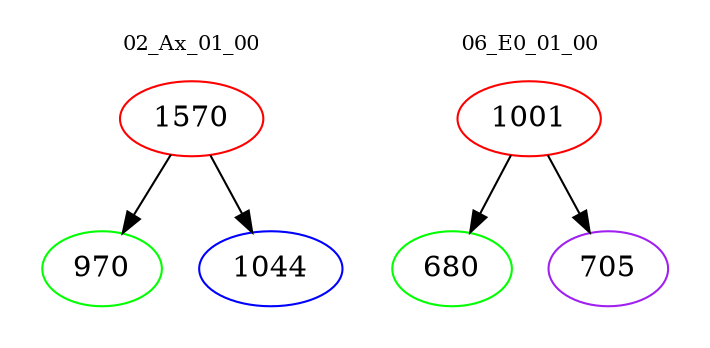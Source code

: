 digraph{
subgraph cluster_0 {
color = white
label = "02_Ax_01_00";
fontsize=10;
T0_1570 [label="1570", color="red"]
T0_1570 -> T0_970 [color="black"]
T0_970 [label="970", color="green"]
T0_1570 -> T0_1044 [color="black"]
T0_1044 [label="1044", color="blue"]
}
subgraph cluster_1 {
color = white
label = "06_E0_01_00";
fontsize=10;
T1_1001 [label="1001", color="red"]
T1_1001 -> T1_680 [color="black"]
T1_680 [label="680", color="green"]
T1_1001 -> T1_705 [color="black"]
T1_705 [label="705", color="purple"]
}
}
